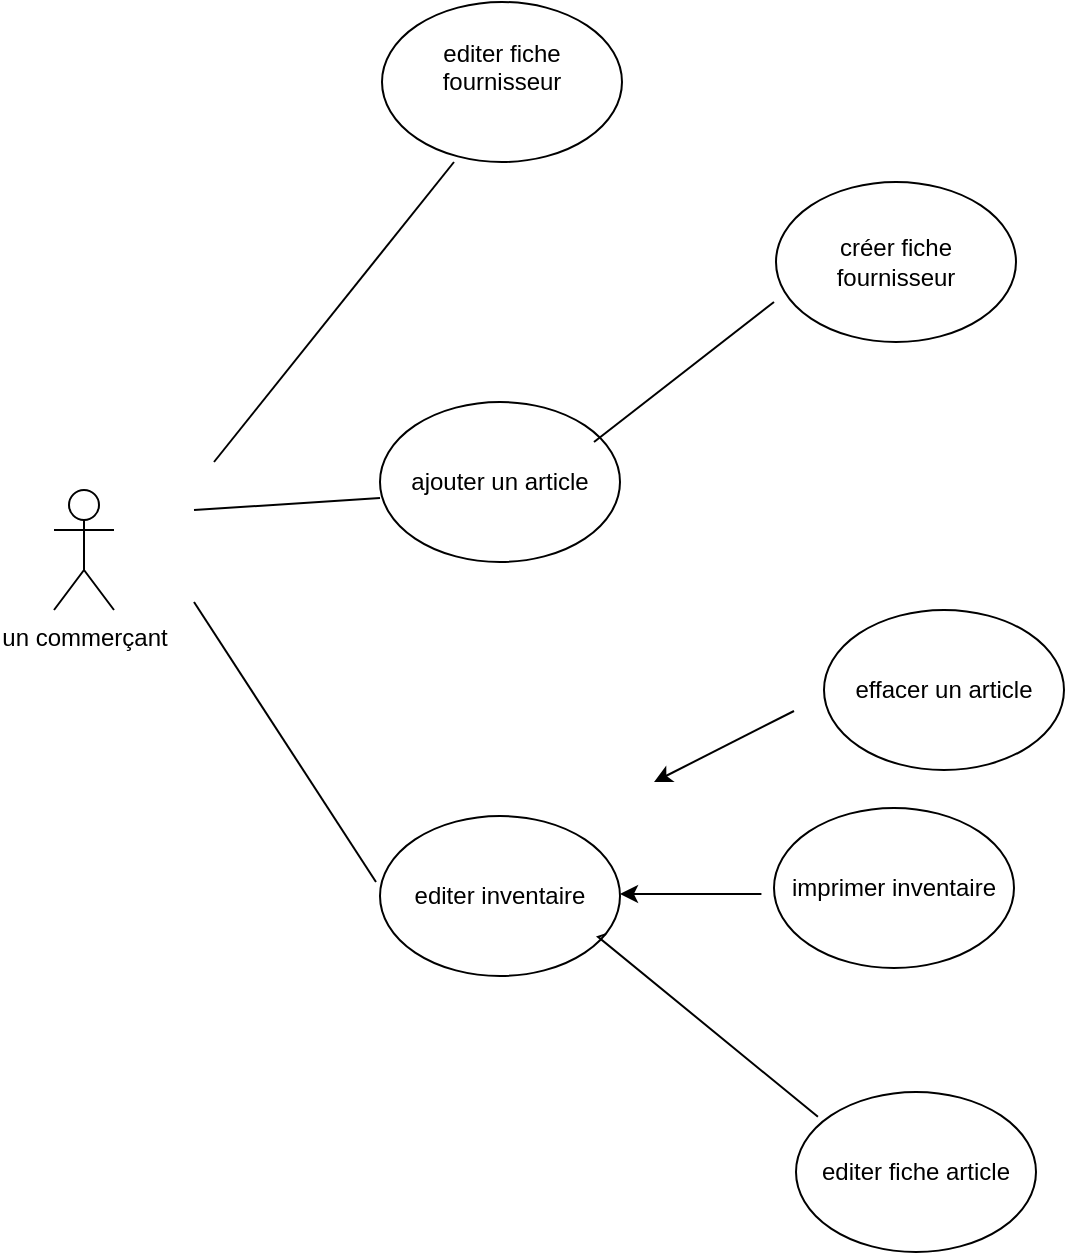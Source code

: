 <mxfile version="24.7.7">
  <diagram name="Page-1" id="bKiJTdQodb1KxArDgRjg">
    <mxGraphModel dx="1434" dy="774" grid="1" gridSize="10" guides="1" tooltips="1" connect="1" arrows="1" fold="1" page="1" pageScale="1" pageWidth="1169" pageHeight="827" math="0" shadow="0">
      <root>
        <mxCell id="0" />
        <mxCell id="1" parent="0" />
        <mxCell id="HvtVc9Fg8V6ejwQoCT5m-7" value="un commerçant" style="shape=umlActor;verticalLabelPosition=bottom;verticalAlign=top;html=1;outlineConnect=0;" vertex="1" parent="1">
          <mxGeometry x="80" y="354" width="30" height="60" as="geometry" />
        </mxCell>
        <mxCell id="HvtVc9Fg8V6ejwQoCT5m-10" value="&lt;div&gt;editer fiche fournisseur&lt;/div&gt;&lt;div&gt;&lt;br&gt;&lt;/div&gt;" style="ellipse;whiteSpace=wrap;html=1;" vertex="1" parent="1">
          <mxGeometry x="244" y="110" width="120" height="80" as="geometry" />
        </mxCell>
        <mxCell id="HvtVc9Fg8V6ejwQoCT5m-11" value="ajouter un article" style="ellipse;whiteSpace=wrap;html=1;" vertex="1" parent="1">
          <mxGeometry x="243" y="310" width="120" height="80" as="geometry" />
        </mxCell>
        <mxCell id="HvtVc9Fg8V6ejwQoCT5m-13" value="imprimer inventaire" style="ellipse;whiteSpace=wrap;html=1;" vertex="1" parent="1">
          <mxGeometry x="440" y="513" width="120" height="80" as="geometry" />
        </mxCell>
        <mxCell id="HvtVc9Fg8V6ejwQoCT5m-15" value="editer inventaire" style="ellipse;whiteSpace=wrap;html=1;" vertex="1" parent="1">
          <mxGeometry x="243" y="517" width="120" height="80" as="geometry" />
        </mxCell>
        <mxCell id="HvtVc9Fg8V6ejwQoCT5m-16" value="effacer un article" style="ellipse;whiteSpace=wrap;html=1;" vertex="1" parent="1">
          <mxGeometry x="465" y="414" width="120" height="80" as="geometry" />
        </mxCell>
        <mxCell id="HvtVc9Fg8V6ejwQoCT5m-17" value="editer fiche article" style="ellipse;whiteSpace=wrap;html=1;" vertex="1" parent="1">
          <mxGeometry x="451" y="655" width="120" height="80" as="geometry" />
        </mxCell>
        <mxCell id="HvtVc9Fg8V6ejwQoCT5m-21" value="" style="endArrow=classic;html=1;rounded=0;" edge="1" parent="1">
          <mxGeometry width="50" height="50" relative="1" as="geometry">
            <mxPoint x="433.71" y="556" as="sourcePoint" />
            <mxPoint x="362.999" y="556" as="targetPoint" />
            <Array as="points" />
          </mxGeometry>
        </mxCell>
        <mxCell id="HvtVc9Fg8V6ejwQoCT5m-22" value="" style="endArrow=none;html=1;rounded=0;exitX=0.083;exitY=0.175;exitDx=0;exitDy=0;exitPerimeter=0;entryX=0.942;entryY=0.738;entryDx=0;entryDy=0;entryPerimeter=0;" edge="1" parent="1" target="HvtVc9Fg8V6ejwQoCT5m-15">
          <mxGeometry width="50" height="50" relative="1" as="geometry">
            <mxPoint x="461.96" y="667.4" as="sourcePoint" />
            <mxPoint x="465" y="400" as="targetPoint" />
            <Array as="points">
              <mxPoint x="352" y="577.4" />
            </Array>
          </mxGeometry>
        </mxCell>
        <mxCell id="HvtVc9Fg8V6ejwQoCT5m-23" value="" style="endArrow=none;html=1;rounded=0;" edge="1" parent="1">
          <mxGeometry width="50" height="50" relative="1" as="geometry">
            <mxPoint x="350" y="330" as="sourcePoint" />
            <mxPoint x="440" y="260" as="targetPoint" />
          </mxGeometry>
        </mxCell>
        <mxCell id="HvtVc9Fg8V6ejwQoCT5m-24" value="" style="endArrow=none;html=1;rounded=0;entryX=0;entryY=0.6;entryDx=0;entryDy=0;entryPerimeter=0;" edge="1" parent="1" target="HvtVc9Fg8V6ejwQoCT5m-11">
          <mxGeometry width="50" height="50" relative="1" as="geometry">
            <mxPoint x="150" y="364" as="sourcePoint" />
            <mxPoint x="250" y="354" as="targetPoint" />
          </mxGeometry>
        </mxCell>
        <mxCell id="HvtVc9Fg8V6ejwQoCT5m-25" value="" style="endArrow=none;html=1;rounded=0;" edge="1" parent="1">
          <mxGeometry width="50" height="50" relative="1" as="geometry">
            <mxPoint x="241" y="550" as="sourcePoint" />
            <mxPoint x="150" y="410" as="targetPoint" />
          </mxGeometry>
        </mxCell>
        <mxCell id="HvtVc9Fg8V6ejwQoCT5m-27" value="créer fiche fournisseur" style="ellipse;whiteSpace=wrap;html=1;" vertex="1" parent="1">
          <mxGeometry x="441" y="200" width="120" height="80" as="geometry" />
        </mxCell>
        <mxCell id="HvtVc9Fg8V6ejwQoCT5m-29" value="" style="endArrow=classic;html=1;rounded=0;" edge="1" parent="1">
          <mxGeometry width="50" height="50" relative="1" as="geometry">
            <mxPoint x="450" y="464.5" as="sourcePoint" />
            <mxPoint x="380" y="500" as="targetPoint" />
          </mxGeometry>
        </mxCell>
        <mxCell id="HvtVc9Fg8V6ejwQoCT5m-31" value="" style="endArrow=none;html=1;rounded=0;" edge="1" parent="1">
          <mxGeometry width="50" height="50" relative="1" as="geometry">
            <mxPoint x="160" y="340" as="sourcePoint" />
            <mxPoint x="280" y="190" as="targetPoint" />
          </mxGeometry>
        </mxCell>
      </root>
    </mxGraphModel>
  </diagram>
</mxfile>
